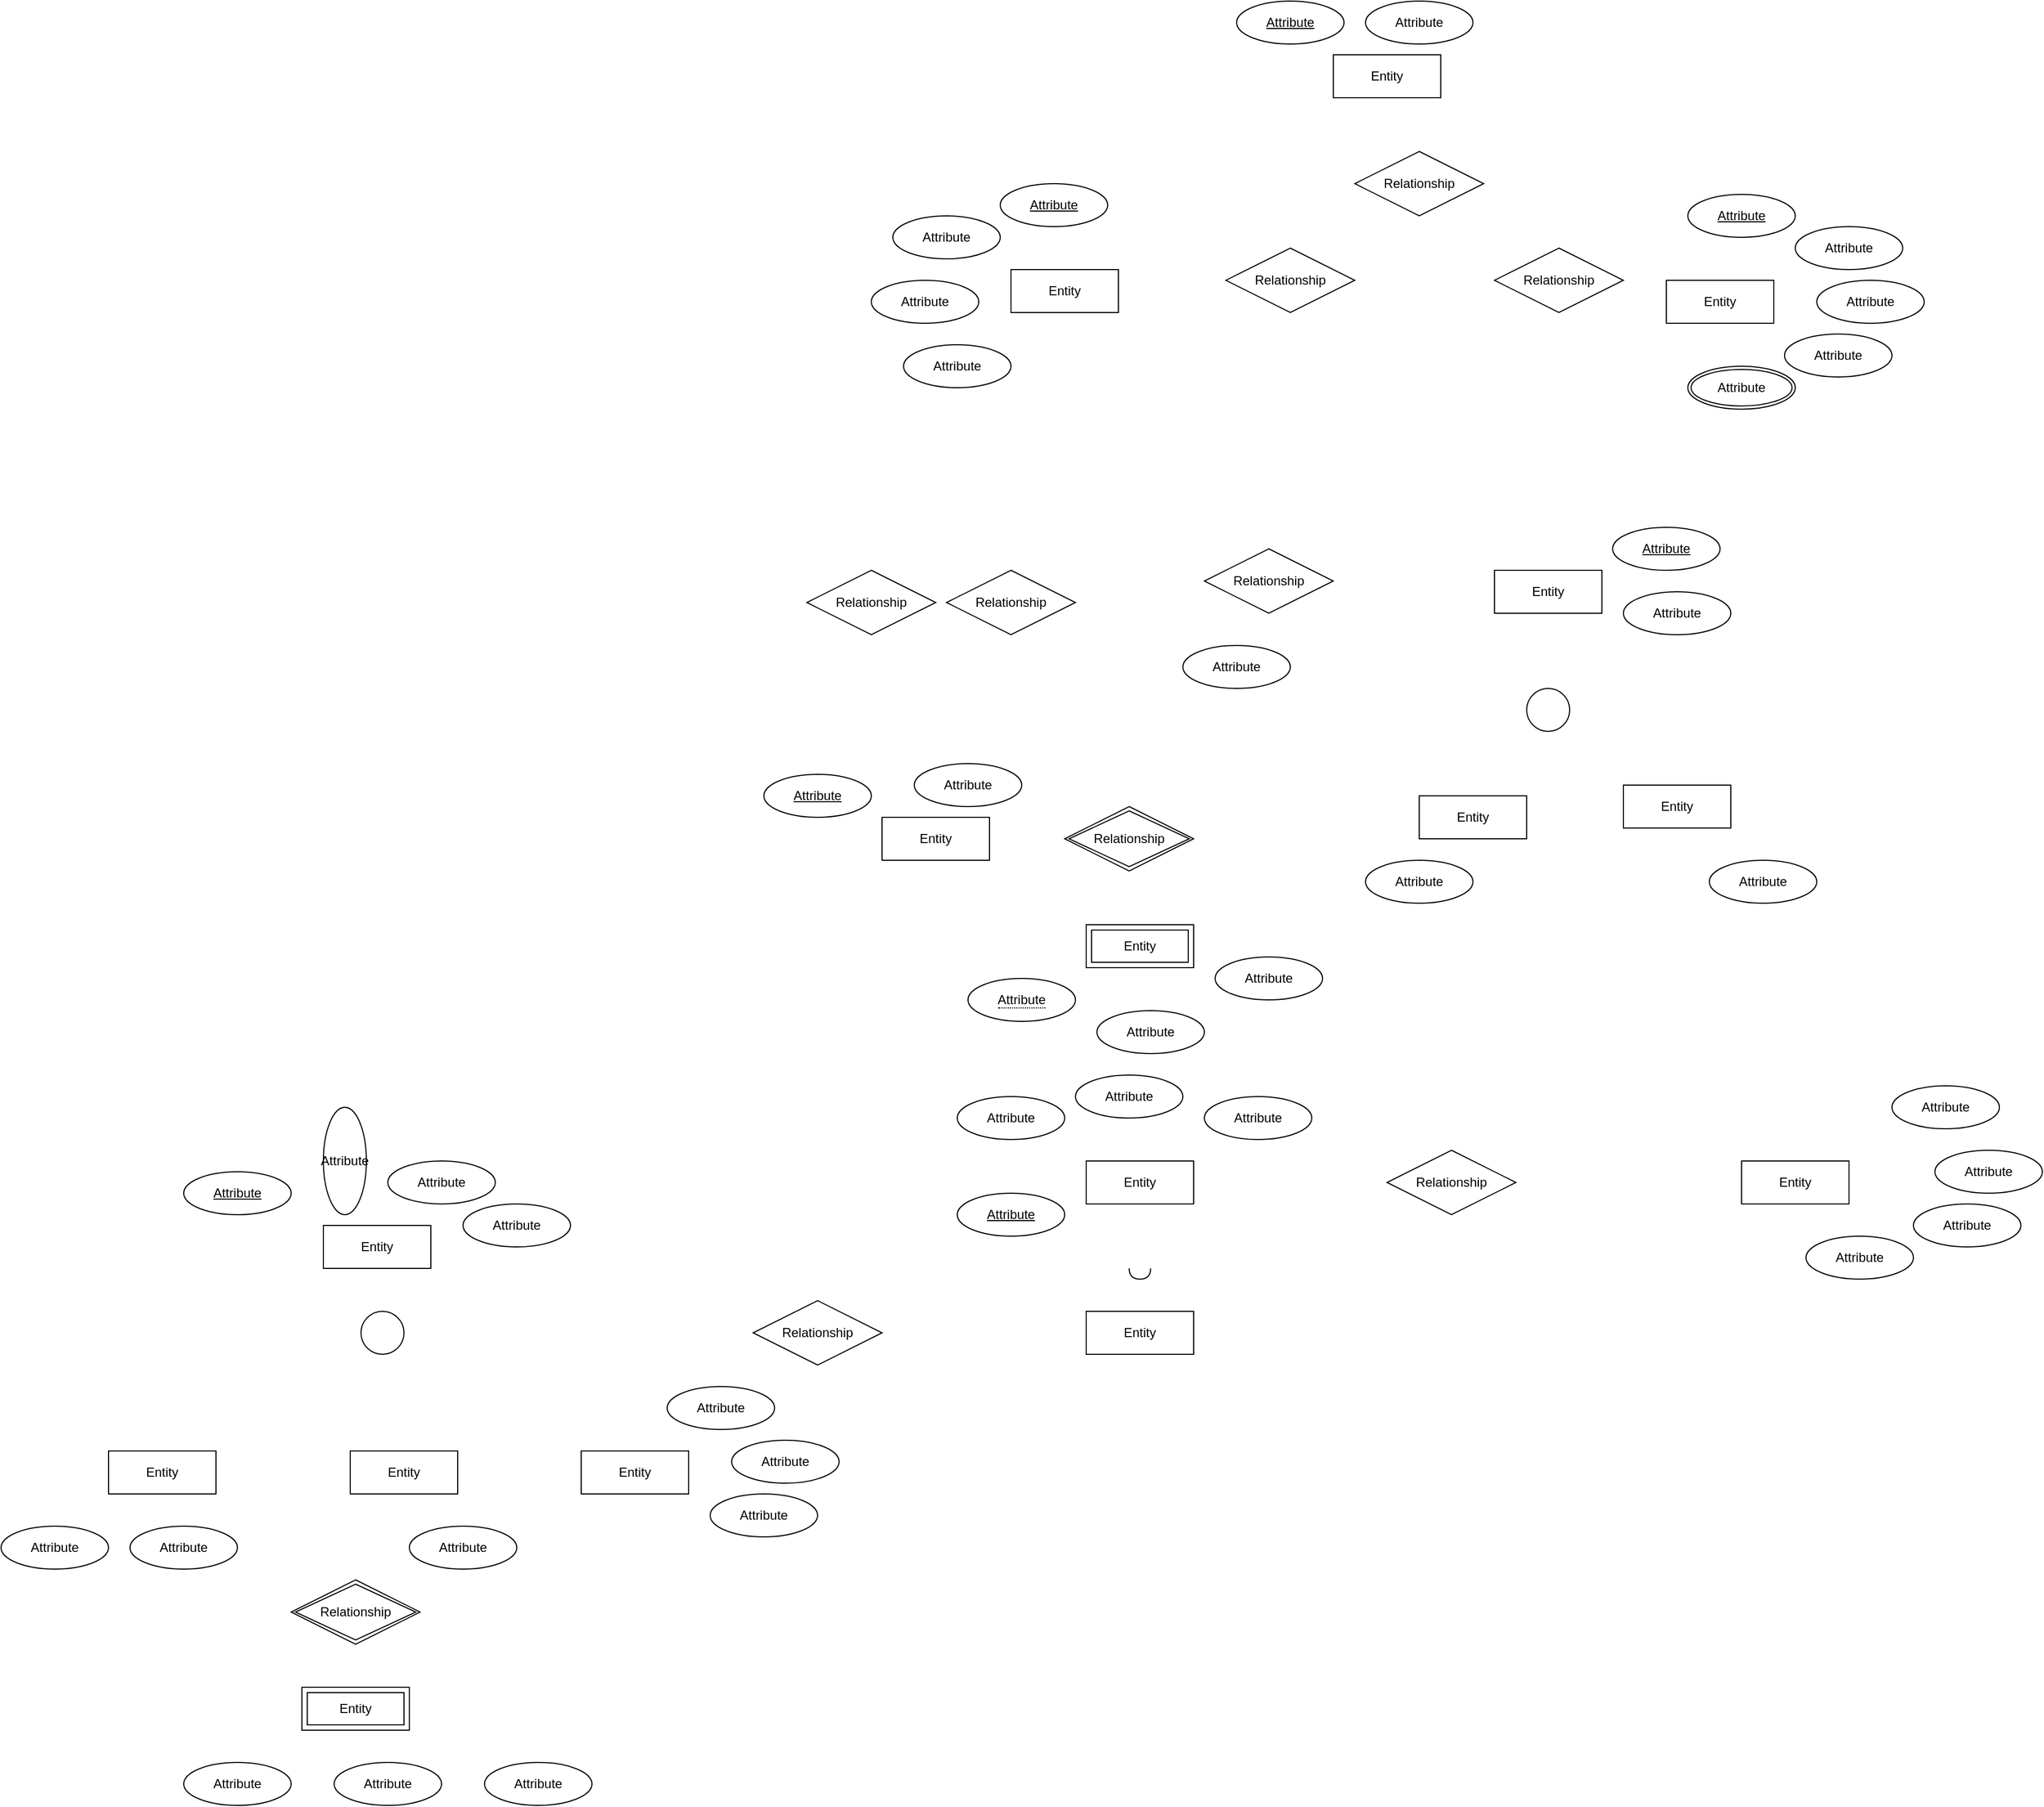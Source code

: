 <mxfile version="13.8.6" type="github">
  <diagram id="R2lEEEUBdFMjLlhIrx00" name="Page-1">
    <mxGraphModel dx="1760" dy="413" grid="1" gridSize="10" guides="1" tooltips="1" connect="1" arrows="1" fold="1" page="1" pageScale="1" pageWidth="850" pageHeight="1100" math="0" shadow="0" extFonts="Permanent Marker^https://fonts.googleapis.com/css?family=Permanent+Marker">
      <root>
        <mxCell id="0" />
        <mxCell id="1" parent="0" />
        <mxCell id="UWcYV5fiP9CUQnte0Ps--20" value="Entity" style="whiteSpace=wrap;html=1;align=center;" vertex="1" parent="1">
          <mxGeometry x="440" y="60" width="100" height="40" as="geometry" />
        </mxCell>
        <mxCell id="UWcYV5fiP9CUQnte0Ps--22" value="Attribute" style="ellipse;whiteSpace=wrap;html=1;align=center;fontStyle=4;" vertex="1" parent="1">
          <mxGeometry x="350" y="10" width="100" height="40" as="geometry" />
        </mxCell>
        <mxCell id="UWcYV5fiP9CUQnte0Ps--23" value="Attribute" style="ellipse;whiteSpace=wrap;html=1;align=center;" vertex="1" parent="1">
          <mxGeometry x="470" y="10" width="100" height="40" as="geometry" />
        </mxCell>
        <mxCell id="UWcYV5fiP9CUQnte0Ps--24" value="Entity" style="whiteSpace=wrap;html=1;align=center;" vertex="1" parent="1">
          <mxGeometry x="140" y="260" width="100" height="40" as="geometry" />
        </mxCell>
        <mxCell id="UWcYV5fiP9CUQnte0Ps--25" value="Attribute" style="ellipse;whiteSpace=wrap;html=1;align=center;fontStyle=4;" vertex="1" parent="1">
          <mxGeometry x="130" y="180" width="100" height="40" as="geometry" />
        </mxCell>
        <mxCell id="UWcYV5fiP9CUQnte0Ps--26" value="Attribute" style="ellipse;whiteSpace=wrap;html=1;align=center;" vertex="1" parent="1">
          <mxGeometry x="30" y="210" width="100" height="40" as="geometry" />
        </mxCell>
        <mxCell id="UWcYV5fiP9CUQnte0Ps--27" value="Attribute" style="ellipse;whiteSpace=wrap;html=1;align=center;" vertex="1" parent="1">
          <mxGeometry x="10" y="270" width="100" height="40" as="geometry" />
        </mxCell>
        <mxCell id="UWcYV5fiP9CUQnte0Ps--28" value="Attribute" style="ellipse;whiteSpace=wrap;html=1;align=center;" vertex="1" parent="1">
          <mxGeometry x="40" y="330" width="100" height="40" as="geometry" />
        </mxCell>
        <mxCell id="UWcYV5fiP9CUQnte0Ps--30" value="Entity" style="whiteSpace=wrap;html=1;align=center;" vertex="1" parent="1">
          <mxGeometry x="750" y="270" width="100" height="40" as="geometry" />
        </mxCell>
        <mxCell id="UWcYV5fiP9CUQnte0Ps--31" value="Attribute" style="ellipse;whiteSpace=wrap;html=1;align=center;" vertex="1" parent="1">
          <mxGeometry x="870" y="220" width="100" height="40" as="geometry" />
        </mxCell>
        <mxCell id="UWcYV5fiP9CUQnte0Ps--32" value="Attribute" style="ellipse;whiteSpace=wrap;html=1;align=center;fontStyle=4;" vertex="1" parent="1">
          <mxGeometry x="770" y="190" width="100" height="40" as="geometry" />
        </mxCell>
        <mxCell id="UWcYV5fiP9CUQnte0Ps--34" value="Attribute" style="ellipse;whiteSpace=wrap;html=1;align=center;" vertex="1" parent="1">
          <mxGeometry x="890" y="270" width="100" height="40" as="geometry" />
        </mxCell>
        <mxCell id="UWcYV5fiP9CUQnte0Ps--35" value="Attribute" style="ellipse;whiteSpace=wrap;html=1;align=center;" vertex="1" parent="1">
          <mxGeometry x="860" y="320" width="100" height="40" as="geometry" />
        </mxCell>
        <mxCell id="UWcYV5fiP9CUQnte0Ps--36" value="Attribute" style="ellipse;shape=doubleEllipse;margin=3;whiteSpace=wrap;html=1;align=center;" vertex="1" parent="1">
          <mxGeometry x="770" y="350" width="100" height="40" as="geometry" />
        </mxCell>
        <mxCell id="UWcYV5fiP9CUQnte0Ps--37" value="Entity" style="whiteSpace=wrap;html=1;align=center;" vertex="1" parent="1">
          <mxGeometry x="590" y="540" width="100" height="40" as="geometry" />
        </mxCell>
        <mxCell id="UWcYV5fiP9CUQnte0Ps--38" value="Attribute" style="ellipse;whiteSpace=wrap;html=1;align=center;" vertex="1" parent="1">
          <mxGeometry x="710" y="560" width="100" height="40" as="geometry" />
        </mxCell>
        <mxCell id="UWcYV5fiP9CUQnte0Ps--39" value="Attribute" style="ellipse;whiteSpace=wrap;html=1;align=center;fontStyle=4;" vertex="1" parent="1">
          <mxGeometry x="700" y="500" width="100" height="40" as="geometry" />
        </mxCell>
        <mxCell id="UWcYV5fiP9CUQnte0Ps--40" value="" style="ellipse;whiteSpace=wrap;html=1;aspect=fixed;" vertex="1" parent="1">
          <mxGeometry x="620" y="650" width="40" height="40" as="geometry" />
        </mxCell>
        <mxCell id="UWcYV5fiP9CUQnte0Ps--42" value="Entity" style="whiteSpace=wrap;html=1;align=center;" vertex="1" parent="1">
          <mxGeometry x="710" y="740" width="100" height="40" as="geometry" />
        </mxCell>
        <mxCell id="UWcYV5fiP9CUQnte0Ps--43" value="Entity" style="whiteSpace=wrap;html=1;align=center;" vertex="1" parent="1">
          <mxGeometry x="520" y="750" width="100" height="40" as="geometry" />
        </mxCell>
        <mxCell id="UWcYV5fiP9CUQnte0Ps--44" value="Attribute" style="ellipse;whiteSpace=wrap;html=1;align=center;" vertex="1" parent="1">
          <mxGeometry x="790" y="810" width="100" height="40" as="geometry" />
        </mxCell>
        <mxCell id="UWcYV5fiP9CUQnte0Ps--45" value="Attribute" style="ellipse;whiteSpace=wrap;html=1;align=center;" vertex="1" parent="1">
          <mxGeometry x="470" y="810" width="100" height="40" as="geometry" />
        </mxCell>
        <mxCell id="UWcYV5fiP9CUQnte0Ps--46" value="Relationship" style="shape=rhombus;perimeter=rhombusPerimeter;whiteSpace=wrap;html=1;align=center;" vertex="1" parent="1">
          <mxGeometry x="320" y="520" width="120" height="60" as="geometry" />
        </mxCell>
        <mxCell id="UWcYV5fiP9CUQnte0Ps--47" value="Attribute" style="ellipse;whiteSpace=wrap;html=1;align=center;" vertex="1" parent="1">
          <mxGeometry x="300" y="610" width="100" height="40" as="geometry" />
        </mxCell>
        <mxCell id="UWcYV5fiP9CUQnte0Ps--48" value="Relationship" style="shape=rhombus;perimeter=rhombusPerimeter;whiteSpace=wrap;html=1;align=center;" vertex="1" parent="1">
          <mxGeometry x="460" y="150" width="120" height="60" as="geometry" />
        </mxCell>
        <mxCell id="UWcYV5fiP9CUQnte0Ps--49" value="Relationship" style="shape=rhombus;perimeter=rhombusPerimeter;whiteSpace=wrap;html=1;align=center;" vertex="1" parent="1">
          <mxGeometry x="340" y="240" width="120" height="60" as="geometry" />
        </mxCell>
        <mxCell id="UWcYV5fiP9CUQnte0Ps--50" value="Relationship" style="shape=rhombus;perimeter=rhombusPerimeter;whiteSpace=wrap;html=1;align=center;" vertex="1" parent="1">
          <mxGeometry x="590" y="240" width="120" height="60" as="geometry" />
        </mxCell>
        <mxCell id="UWcYV5fiP9CUQnte0Ps--52" value="Relationship" style="shape=rhombus;perimeter=rhombusPerimeter;whiteSpace=wrap;html=1;align=center;" vertex="1" parent="1">
          <mxGeometry x="80" y="540" width="120" height="60" as="geometry" />
        </mxCell>
        <mxCell id="UWcYV5fiP9CUQnte0Ps--53" value="Relationship" style="shape=rhombus;perimeter=rhombusPerimeter;whiteSpace=wrap;html=1;align=center;" vertex="1" parent="1">
          <mxGeometry x="-50" y="540" width="120" height="60" as="geometry" />
        </mxCell>
        <mxCell id="UWcYV5fiP9CUQnte0Ps--54" value="Entity" style="whiteSpace=wrap;html=1;align=center;" vertex="1" parent="1">
          <mxGeometry x="20" y="770" width="100" height="40" as="geometry" />
        </mxCell>
        <mxCell id="UWcYV5fiP9CUQnte0Ps--55" value="Attribute" style="ellipse;whiteSpace=wrap;html=1;align=center;fontStyle=4;" vertex="1" parent="1">
          <mxGeometry x="-90" y="730" width="100" height="40" as="geometry" />
        </mxCell>
        <mxCell id="UWcYV5fiP9CUQnte0Ps--56" value="Attribute" style="ellipse;whiteSpace=wrap;html=1;align=center;" vertex="1" parent="1">
          <mxGeometry x="50" y="720" width="100" height="40" as="geometry" />
        </mxCell>
        <mxCell id="UWcYV5fiP9CUQnte0Ps--57" value="Relationship" style="shape=rhombus;double=1;perimeter=rhombusPerimeter;whiteSpace=wrap;html=1;align=center;" vertex="1" parent="1">
          <mxGeometry x="190" y="760" width="120" height="60" as="geometry" />
        </mxCell>
        <mxCell id="UWcYV5fiP9CUQnte0Ps--58" value="Entity" style="shape=ext;margin=3;double=1;whiteSpace=wrap;html=1;align=center;" vertex="1" parent="1">
          <mxGeometry x="210" y="870" width="100" height="40" as="geometry" />
        </mxCell>
        <mxCell id="UWcYV5fiP9CUQnte0Ps--60" value="Attribute" style="ellipse;whiteSpace=wrap;html=1;align=center;" vertex="1" parent="1">
          <mxGeometry x="330" y="900" width="100" height="40" as="geometry" />
        </mxCell>
        <mxCell id="UWcYV5fiP9CUQnte0Ps--61" value="Attribute" style="ellipse;whiteSpace=wrap;html=1;align=center;" vertex="1" parent="1">
          <mxGeometry x="220" y="950" width="100" height="40" as="geometry" />
        </mxCell>
        <mxCell id="UWcYV5fiP9CUQnte0Ps--62" value="&lt;span style=&quot;border-bottom: 1px dotted&quot;&gt;Attribute&lt;/span&gt;" style="ellipse;whiteSpace=wrap;html=1;align=center;" vertex="1" parent="1">
          <mxGeometry x="100" y="920" width="100" height="40" as="geometry" />
        </mxCell>
        <mxCell id="UWcYV5fiP9CUQnte0Ps--63" value="Entity" style="whiteSpace=wrap;html=1;align=center;" vertex="1" parent="1">
          <mxGeometry x="820" y="1090" width="100" height="40" as="geometry" />
        </mxCell>
        <mxCell id="UWcYV5fiP9CUQnte0Ps--64" value="Attribute" style="ellipse;whiteSpace=wrap;html=1;align=center;" vertex="1" parent="1">
          <mxGeometry x="960" y="1020" width="100" height="40" as="geometry" />
        </mxCell>
        <mxCell id="UWcYV5fiP9CUQnte0Ps--65" value="Attribute" style="ellipse;whiteSpace=wrap;html=1;align=center;" vertex="1" parent="1">
          <mxGeometry x="1000" y="1080" width="100" height="40" as="geometry" />
        </mxCell>
        <mxCell id="UWcYV5fiP9CUQnte0Ps--66" value="Attribute" style="ellipse;whiteSpace=wrap;html=1;align=center;" vertex="1" parent="1">
          <mxGeometry x="980" y="1130" width="100" height="40" as="geometry" />
        </mxCell>
        <mxCell id="UWcYV5fiP9CUQnte0Ps--67" value="Attribute" style="ellipse;whiteSpace=wrap;html=1;align=center;" vertex="1" parent="1">
          <mxGeometry x="880" y="1160" width="100" height="40" as="geometry" />
        </mxCell>
        <mxCell id="UWcYV5fiP9CUQnte0Ps--68" value="Relationship" style="shape=rhombus;perimeter=rhombusPerimeter;whiteSpace=wrap;html=1;align=center;" vertex="1" parent="1">
          <mxGeometry x="490" y="1080" width="120" height="60" as="geometry" />
        </mxCell>
        <mxCell id="UWcYV5fiP9CUQnte0Ps--70" value="Entity" style="whiteSpace=wrap;html=1;align=center;" vertex="1" parent="1">
          <mxGeometry x="210" y="1090" width="100" height="40" as="geometry" />
        </mxCell>
        <mxCell id="UWcYV5fiP9CUQnte0Ps--71" value="Attribute" style="ellipse;whiteSpace=wrap;html=1;align=center;" vertex="1" parent="1">
          <mxGeometry x="320" y="1030" width="100" height="40" as="geometry" />
        </mxCell>
        <mxCell id="UWcYV5fiP9CUQnte0Ps--72" value="Attribute" style="ellipse;whiteSpace=wrap;html=1;align=center;" vertex="1" parent="1">
          <mxGeometry x="200" y="1010" width="100" height="40" as="geometry" />
        </mxCell>
        <mxCell id="UWcYV5fiP9CUQnte0Ps--73" value="Attribute" style="ellipse;whiteSpace=wrap;html=1;align=center;" vertex="1" parent="1">
          <mxGeometry x="90" y="1030" width="100" height="40" as="geometry" />
        </mxCell>
        <mxCell id="UWcYV5fiP9CUQnte0Ps--74" value="Attribute" style="ellipse;whiteSpace=wrap;html=1;align=center;fontStyle=4;" vertex="1" parent="1">
          <mxGeometry x="90" y="1120" width="100" height="40" as="geometry" />
        </mxCell>
        <mxCell id="UWcYV5fiP9CUQnte0Ps--75" value="Entity" style="whiteSpace=wrap;html=1;align=center;" vertex="1" parent="1">
          <mxGeometry x="210" y="1230" width="100" height="40" as="geometry" />
        </mxCell>
        <mxCell id="UWcYV5fiP9CUQnte0Ps--76" value="" style="shape=requiredInterface;html=1;verticalLabelPosition=bottom;direction=south;" vertex="1" parent="1">
          <mxGeometry x="250" y="1190" width="20" height="10" as="geometry" />
        </mxCell>
        <mxCell id="UWcYV5fiP9CUQnte0Ps--77" value="Relationship" style="shape=rhombus;perimeter=rhombusPerimeter;whiteSpace=wrap;html=1;align=center;" vertex="1" parent="1">
          <mxGeometry x="-100" y="1220" width="120" height="60" as="geometry" />
        </mxCell>
        <mxCell id="UWcYV5fiP9CUQnte0Ps--78" value="Entity" style="whiteSpace=wrap;html=1;align=center;" vertex="1" parent="1">
          <mxGeometry x="-500" y="1150" width="100" height="40" as="geometry" />
        </mxCell>
        <mxCell id="UWcYV5fiP9CUQnte0Ps--79" value="" style="ellipse;whiteSpace=wrap;html=1;aspect=fixed;" vertex="1" parent="1">
          <mxGeometry x="-465" y="1230" width="40" height="40" as="geometry" />
        </mxCell>
        <mxCell id="UWcYV5fiP9CUQnte0Ps--80" value="Attribute" style="ellipse;whiteSpace=wrap;html=1;align=center;fontStyle=4;" vertex="1" parent="1">
          <mxGeometry x="-630" y="1100" width="100" height="40" as="geometry" />
        </mxCell>
        <mxCell id="UWcYV5fiP9CUQnte0Ps--81" value="Attribute" style="ellipse;whiteSpace=wrap;html=1;align=center;direction=south;" vertex="1" parent="1">
          <mxGeometry x="-500" y="1040" width="40" height="100" as="geometry" />
        </mxCell>
        <mxCell id="UWcYV5fiP9CUQnte0Ps--82" value="Attribute" style="ellipse;whiteSpace=wrap;html=1;align=center;" vertex="1" parent="1">
          <mxGeometry x="-440" y="1090" width="100" height="40" as="geometry" />
        </mxCell>
        <mxCell id="UWcYV5fiP9CUQnte0Ps--83" value="Attribute" style="ellipse;whiteSpace=wrap;html=1;align=center;" vertex="1" parent="1">
          <mxGeometry x="-370" y="1130" width="100" height="40" as="geometry" />
        </mxCell>
        <mxCell id="UWcYV5fiP9CUQnte0Ps--84" value="Entity" style="whiteSpace=wrap;html=1;align=center;" vertex="1" parent="1">
          <mxGeometry x="-260" y="1360" width="100" height="40" as="geometry" />
        </mxCell>
        <mxCell id="UWcYV5fiP9CUQnte0Ps--85" value="Entity" style="whiteSpace=wrap;html=1;align=center;" vertex="1" parent="1">
          <mxGeometry x="-475" y="1360" width="100" height="40" as="geometry" />
        </mxCell>
        <mxCell id="UWcYV5fiP9CUQnte0Ps--86" value="Entity" style="whiteSpace=wrap;html=1;align=center;" vertex="1" parent="1">
          <mxGeometry x="-700" y="1360" width="100" height="40" as="geometry" />
        </mxCell>
        <mxCell id="UWcYV5fiP9CUQnte0Ps--87" value="Attribute" style="ellipse;whiteSpace=wrap;html=1;align=center;" vertex="1" parent="1">
          <mxGeometry x="-800" y="1430" width="100" height="40" as="geometry" />
        </mxCell>
        <mxCell id="UWcYV5fiP9CUQnte0Ps--88" value="Attribute" style="ellipse;whiteSpace=wrap;html=1;align=center;" vertex="1" parent="1">
          <mxGeometry x="-680" y="1430" width="100" height="40" as="geometry" />
        </mxCell>
        <mxCell id="UWcYV5fiP9CUQnte0Ps--89" value="Attribute" style="ellipse;whiteSpace=wrap;html=1;align=center;" vertex="1" parent="1">
          <mxGeometry x="-420" y="1430" width="100" height="40" as="geometry" />
        </mxCell>
        <mxCell id="UWcYV5fiP9CUQnte0Ps--91" value="Relationship" style="shape=rhombus;double=1;perimeter=rhombusPerimeter;whiteSpace=wrap;html=1;align=center;" vertex="1" parent="1">
          <mxGeometry x="-530" y="1480" width="120" height="60" as="geometry" />
        </mxCell>
        <mxCell id="UWcYV5fiP9CUQnte0Ps--93" value="Entity" style="shape=ext;margin=3;double=1;whiteSpace=wrap;html=1;align=center;" vertex="1" parent="1">
          <mxGeometry x="-520" y="1580" width="100" height="40" as="geometry" />
        </mxCell>
        <mxCell id="UWcYV5fiP9CUQnte0Ps--96" value="Attribute" style="ellipse;whiteSpace=wrap;html=1;align=center;" vertex="1" parent="1">
          <mxGeometry x="-630" y="1650" width="100" height="40" as="geometry" />
        </mxCell>
        <mxCell id="UWcYV5fiP9CUQnte0Ps--97" value="Attribute" style="ellipse;whiteSpace=wrap;html=1;align=center;" vertex="1" parent="1">
          <mxGeometry x="-490" y="1650" width="100" height="40" as="geometry" />
        </mxCell>
        <mxCell id="UWcYV5fiP9CUQnte0Ps--98" value="Attribute" style="ellipse;whiteSpace=wrap;html=1;align=center;" vertex="1" parent="1">
          <mxGeometry x="-350" y="1650" width="100" height="40" as="geometry" />
        </mxCell>
        <mxCell id="UWcYV5fiP9CUQnte0Ps--99" value="Attribute" style="ellipse;whiteSpace=wrap;html=1;align=center;" vertex="1" parent="1">
          <mxGeometry x="-180" y="1300" width="100" height="40" as="geometry" />
        </mxCell>
        <mxCell id="UWcYV5fiP9CUQnte0Ps--100" value="Attribute" style="ellipse;whiteSpace=wrap;html=1;align=center;" vertex="1" parent="1">
          <mxGeometry x="-120" y="1350" width="100" height="40" as="geometry" />
        </mxCell>
        <mxCell id="UWcYV5fiP9CUQnte0Ps--101" value="Attribute" style="ellipse;whiteSpace=wrap;html=1;align=center;" vertex="1" parent="1">
          <mxGeometry x="-140" y="1400" width="100" height="40" as="geometry" />
        </mxCell>
      </root>
    </mxGraphModel>
  </diagram>
</mxfile>
